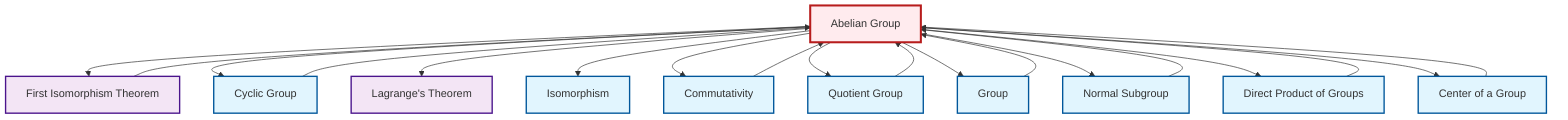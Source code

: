 graph TD
    classDef definition fill:#e1f5fe,stroke:#01579b,stroke-width:2px
    classDef theorem fill:#f3e5f5,stroke:#4a148c,stroke-width:2px
    classDef axiom fill:#fff3e0,stroke:#e65100,stroke-width:2px
    classDef example fill:#e8f5e9,stroke:#1b5e20,stroke-width:2px
    classDef current fill:#ffebee,stroke:#b71c1c,stroke-width:3px
    def-abelian-group["Abelian Group"]:::definition
    def-normal-subgroup["Normal Subgroup"]:::definition
    def-isomorphism["Isomorphism"]:::definition
    thm-lagrange["Lagrange's Theorem"]:::theorem
    thm-first-isomorphism["First Isomorphism Theorem"]:::theorem
    def-direct-product["Direct Product of Groups"]:::definition
    def-commutativity["Commutativity"]:::definition
    def-cyclic-group["Cyclic Group"]:::definition
    def-center-of-group["Center of a Group"]:::definition
    def-group["Group"]:::definition
    def-quotient-group["Quotient Group"]:::definition
    def-cyclic-group --> def-abelian-group
    def-abelian-group --> thm-first-isomorphism
    def-commutativity --> def-abelian-group
    thm-first-isomorphism --> def-abelian-group
    def-quotient-group --> def-abelian-group
    def-direct-product --> def-abelian-group
    def-abelian-group --> def-cyclic-group
    def-abelian-group --> thm-lagrange
    def-normal-subgroup --> def-abelian-group
    def-group --> def-abelian-group
    def-center-of-group --> def-abelian-group
    def-abelian-group --> def-isomorphism
    def-abelian-group --> def-commutativity
    def-abelian-group --> def-quotient-group
    def-abelian-group --> def-group
    def-abelian-group --> def-normal-subgroup
    def-abelian-group --> def-direct-product
    def-abelian-group --> def-center-of-group
    class def-abelian-group current